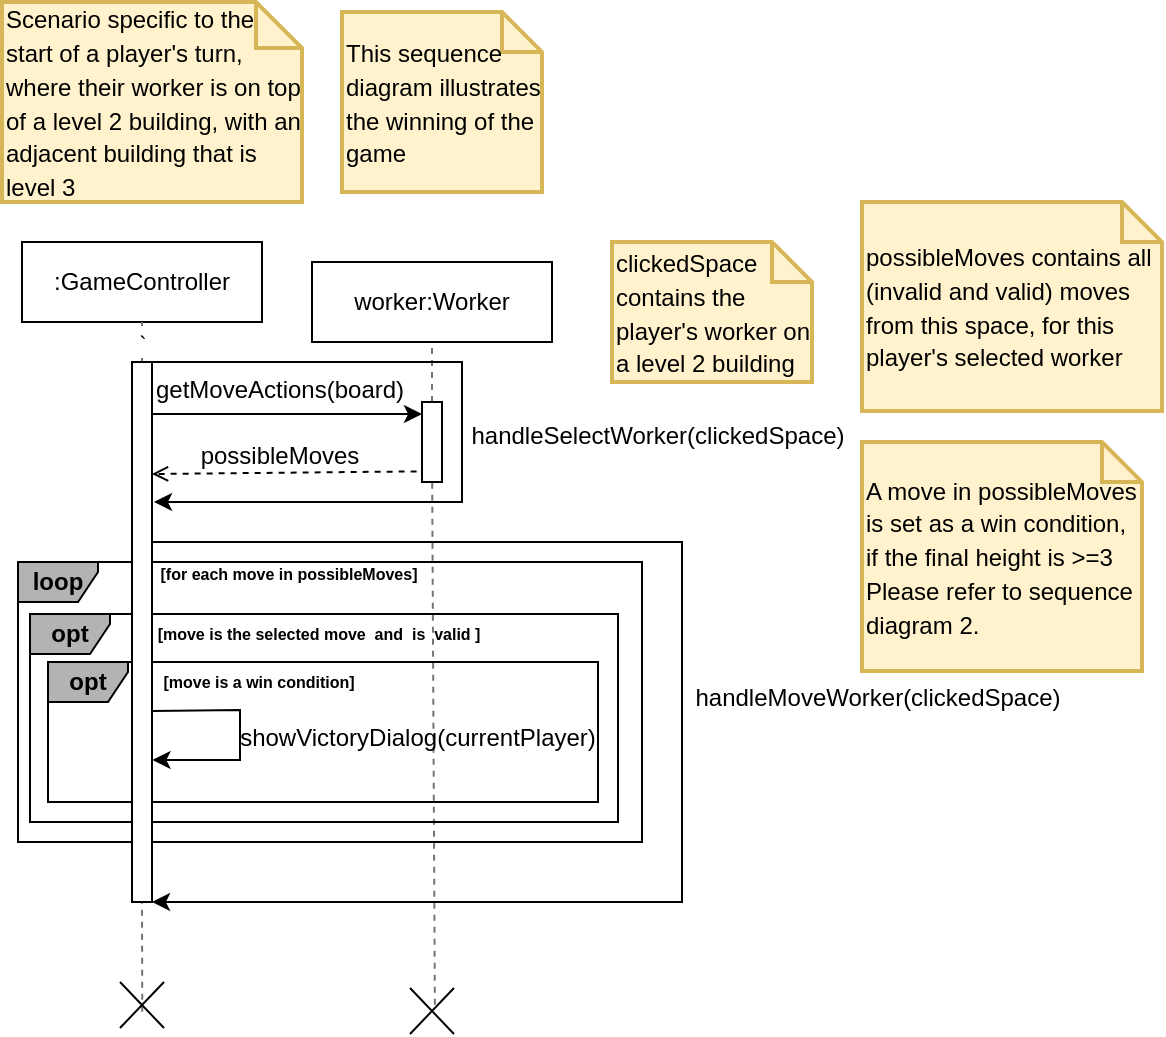 <mxfile version="26.2.14">
  <diagram id="pK2pRlAEL5c_GspzuX14" name="Page-1">
    <mxGraphModel dx="1068" dy="548" grid="1" gridSize="10" guides="1" tooltips="1" connect="1" arrows="1" fold="1" page="1" pageScale="1" pageWidth="850" pageHeight="1100" math="0" shadow="0">
      <root>
        <mxCell id="0" />
        <mxCell id="1" parent="0" />
        <mxCell id="67Ovl9v8_DXHvx7QXDaa-1" value=":GameController" style="rounded=0;whiteSpace=wrap;html=1;" vertex="1" parent="1">
          <mxGeometry x="30" y="130" width="120" height="40" as="geometry" />
        </mxCell>
        <mxCell id="67Ovl9v8_DXHvx7QXDaa-2" value="`" style="endArrow=none;dashed=1;html=1;rounded=0;entryX=0.5;entryY=1;entryDx=0;entryDy=0;strokeColor=#747474;" edge="1" parent="1" target="67Ovl9v8_DXHvx7QXDaa-1" source="67Ovl9v8_DXHvx7QXDaa-3">
          <mxGeometry x="-0.099" width="50" height="50" relative="1" as="geometry">
            <mxPoint x="90" y="800" as="sourcePoint" />
            <mxPoint x="90.5" y="274" as="targetPoint" />
            <Array as="points" />
            <mxPoint as="offset" />
          </mxGeometry>
        </mxCell>
        <mxCell id="67Ovl9v8_DXHvx7QXDaa-4" value="&lt;span style=&quot;color: rgb(0, 0, 0); font-size: 12px;&quot;&gt;Scenario specific to the start of a player&#39;s turn, where their worker is on top of a level 2 building, with an adjacent building that is level 3&lt;/span&gt;" style="shape=note;strokeWidth=2;fontSize=14;size=23;whiteSpace=wrap;html=1;fillColor=#fff2cc;strokeColor=#d6b656;fontColor=#666600;align=left;" vertex="1" parent="1">
          <mxGeometry x="20" y="10" width="150" height="100" as="geometry" />
        </mxCell>
        <mxCell id="67Ovl9v8_DXHvx7QXDaa-5" value="" style="group" vertex="1" connectable="0" parent="1">
          <mxGeometry x="270" y="219" width="180" height="20" as="geometry" />
        </mxCell>
        <mxCell id="67Ovl9v8_DXHvx7QXDaa-6" value="handleSelectWorker(clickedSpace)" style="text;html=1;align=center;verticalAlign=middle;whiteSpace=wrap;rounded=0;" vertex="1" parent="67Ovl9v8_DXHvx7QXDaa-5">
          <mxGeometry x="-24" y="3" width="204" height="10" as="geometry" />
        </mxCell>
        <mxCell id="67Ovl9v8_DXHvx7QXDaa-8" value="&lt;span style=&quot;color: rgb(0, 0, 0); font-size: 12px;&quot;&gt;This sequence diagram illustrates the winning of the game&lt;/span&gt;" style="shape=note;strokeWidth=2;fontSize=14;size=20;whiteSpace=wrap;html=1;fillColor=#fff2cc;strokeColor=#d6b656;fontColor=#666600;align=left;" vertex="1" parent="1">
          <mxGeometry x="190" y="15" width="100" height="90" as="geometry" />
        </mxCell>
        <mxCell id="67Ovl9v8_DXHvx7QXDaa-9" value="&lt;span style=&quot;color: rgb(0, 0, 0); font-size: 12px;&quot;&gt;clickedSpace contains the player&#39;s worker on a level 2 building&lt;/span&gt;" style="shape=note;strokeWidth=2;fontSize=14;size=20;whiteSpace=wrap;html=1;fillColor=#fff2cc;strokeColor=#d6b656;fontColor=#666600;align=left;" vertex="1" parent="1">
          <mxGeometry x="325" y="130" width="100" height="70" as="geometry" />
        </mxCell>
        <mxCell id="67Ovl9v8_DXHvx7QXDaa-12" value="worker:Worker" style="rounded=0;whiteSpace=wrap;html=1;" vertex="1" parent="1">
          <mxGeometry x="175" y="140" width="120" height="40" as="geometry" />
        </mxCell>
        <mxCell id="67Ovl9v8_DXHvx7QXDaa-13" value="" style="endArrow=none;dashed=1;html=1;rounded=0;strokeColor=#747474;" edge="1" parent="1" source="67Ovl9v8_DXHvx7QXDaa-14">
          <mxGeometry x="-0.099" width="50" height="50" relative="1" as="geometry">
            <mxPoint x="235" y="520" as="sourcePoint" />
            <mxPoint x="235" y="181" as="targetPoint" />
            <Array as="points" />
            <mxPoint as="offset" />
          </mxGeometry>
        </mxCell>
        <mxCell id="67Ovl9v8_DXHvx7QXDaa-15" value="" style="endArrow=none;dashed=1;html=1;rounded=0;strokeColor=#747474;exitX=0.565;exitY=0.366;exitDx=0;exitDy=0;exitPerimeter=0;" edge="1" parent="1" source="67Ovl9v8_DXHvx7QXDaa-94" target="67Ovl9v8_DXHvx7QXDaa-14">
          <mxGeometry x="-0.099" width="50" height="50" relative="1" as="geometry">
            <mxPoint x="235" y="520" as="sourcePoint" />
            <mxPoint x="230" y="181" as="targetPoint" />
            <Array as="points" />
            <mxPoint as="offset" />
          </mxGeometry>
        </mxCell>
        <mxCell id="67Ovl9v8_DXHvx7QXDaa-53" value="getMoveActions(board)" style="text;whiteSpace=wrap;html=1;align=center;" vertex="1" parent="1">
          <mxGeometry x="104" y="190" width="110" height="40" as="geometry" />
        </mxCell>
        <mxCell id="67Ovl9v8_DXHvx7QXDaa-54" style="edgeStyle=orthogonalEdgeStyle;rounded=0;orthogonalLoop=1;jettySize=auto;html=1;" edge="1" parent="1">
          <mxGeometry relative="1" as="geometry">
            <mxPoint x="101.03" y="216" as="sourcePoint" />
            <mxPoint x="230" y="216" as="targetPoint" />
            <Array as="points">
              <mxPoint x="95.03" y="216" />
            </Array>
          </mxGeometry>
        </mxCell>
        <mxCell id="67Ovl9v8_DXHvx7QXDaa-55" value="" style="endArrow=classic;html=1;rounded=0;" edge="1" parent="1">
          <mxGeometry width="50" height="50" relative="1" as="geometry">
            <mxPoint x="95" y="190" as="sourcePoint" />
            <mxPoint x="96" y="260" as="targetPoint" />
            <Array as="points">
              <mxPoint x="250" y="190" />
              <mxPoint x="250" y="260" />
            </Array>
          </mxGeometry>
        </mxCell>
        <mxCell id="67Ovl9v8_DXHvx7QXDaa-57" value="" style="edgeStyle=none;orthogonalLoop=1;jettySize=auto;html=1;rounded=0;entryX=0.966;entryY=0.067;entryDx=0;entryDy=0;entryPerimeter=0;dashed=1;endArrow=open;endFill=0;exitX=-0.269;exitY=0.215;exitDx=0;exitDy=0;exitPerimeter=0;" edge="1" parent="1">
          <mxGeometry width="100" relative="1" as="geometry">
            <mxPoint x="227.31" y="244.7" as="sourcePoint" />
            <mxPoint x="95.0" y="246.0" as="targetPoint" />
            <Array as="points" />
          </mxGeometry>
        </mxCell>
        <mxCell id="67Ovl9v8_DXHvx7QXDaa-58" value="possibleMoves" style="text;whiteSpace=wrap;html=1;align=center;" vertex="1" parent="1">
          <mxGeometry x="104" y="223" width="110" height="40" as="geometry" />
        </mxCell>
        <mxCell id="67Ovl9v8_DXHvx7QXDaa-60" value="" style="group" vertex="1" connectable="0" parent="1">
          <mxGeometry x="380" y="350" width="180" height="20" as="geometry" />
        </mxCell>
        <mxCell id="67Ovl9v8_DXHvx7QXDaa-61" value="handleMoveWorker(clickedSpace)" style="text;html=1;align=center;verticalAlign=middle;whiteSpace=wrap;rounded=0;" vertex="1" parent="67Ovl9v8_DXHvx7QXDaa-60">
          <mxGeometry x="-24" y="3" width="204" height="10" as="geometry" />
        </mxCell>
        <mxCell id="67Ovl9v8_DXHvx7QXDaa-62" value="" style="endArrow=classic;html=1;rounded=0;entryX=1;entryY=1;entryDx=0;entryDy=0;" edge="1" parent="1" target="67Ovl9v8_DXHvx7QXDaa-3">
          <mxGeometry width="50" height="50" relative="1" as="geometry">
            <mxPoint x="95" y="280" as="sourcePoint" />
            <mxPoint x="96" y="700" as="targetPoint" />
            <Array as="points">
              <mxPoint x="360" y="280" />
              <mxPoint x="360" y="460" />
              <mxPoint x="230" y="460" />
            </Array>
          </mxGeometry>
        </mxCell>
        <mxCell id="67Ovl9v8_DXHvx7QXDaa-63" value="&lt;b&gt;loop&lt;/b&gt;" style="shape=umlFrame;whiteSpace=wrap;html=1;pointerEvents=0;recursiveResize=0;container=1;collapsible=0;width=40;height=20;fillColor=#B3B3B3;" vertex="1" parent="1">
          <mxGeometry x="28" y="290" width="312" height="140" as="geometry" />
        </mxCell>
        <mxCell id="67Ovl9v8_DXHvx7QXDaa-65" value="&lt;b&gt;opt&lt;/b&gt;" style="shape=umlFrame;whiteSpace=wrap;html=1;pointerEvents=0;recursiveResize=0;container=0;collapsible=0;width=40;height=20;fillColor=#B3B3B3;" vertex="1" parent="67Ovl9v8_DXHvx7QXDaa-63">
          <mxGeometry x="6" y="26" width="294" height="104" as="geometry" />
        </mxCell>
        <mxCell id="67Ovl9v8_DXHvx7QXDaa-66" value="&lt;span style=&quot;font-size: 8px;&quot;&gt;&lt;b&gt;[move is the selected move&amp;nbsp; and&amp;nbsp; is&amp;nbsp; valid ]&lt;/b&gt;&lt;/span&gt;" style="text;html=1;align=center;verticalAlign=middle;resizable=0;points=[];autosize=1;strokeColor=none;fillColor=none;" vertex="1" parent="67Ovl9v8_DXHvx7QXDaa-63">
          <mxGeometry x="60" y="20" width="180" height="30" as="geometry" />
        </mxCell>
        <mxCell id="67Ovl9v8_DXHvx7QXDaa-70" value="&lt;b&gt;opt&lt;/b&gt;" style="shape=umlFrame;whiteSpace=wrap;html=1;pointerEvents=0;recursiveResize=0;container=0;collapsible=0;width=40;height=20;fillColor=#B3B3B3;" vertex="1" parent="67Ovl9v8_DXHvx7QXDaa-63">
          <mxGeometry x="15" y="50" width="275" height="70" as="geometry" />
        </mxCell>
        <mxCell id="67Ovl9v8_DXHvx7QXDaa-64" value="&lt;font style=&quot;font-size: 8px;&quot;&gt;&lt;b&gt;[for each move in possibleMoves]&lt;/b&gt;&lt;/font&gt;" style="text;html=1;align=center;verticalAlign=middle;resizable=0;points=[];autosize=1;strokeColor=none;fillColor=none;" vertex="1" parent="67Ovl9v8_DXHvx7QXDaa-63">
          <mxGeometry x="60" y="-10" width="150" height="30" as="geometry" />
        </mxCell>
        <mxCell id="67Ovl9v8_DXHvx7QXDaa-87" value="&lt;span style=&quot;font-size: 8px;&quot;&gt;&lt;b&gt;[move is a win condition]&lt;/b&gt;&lt;/span&gt;" style="text;html=1;align=center;verticalAlign=middle;resizable=0;points=[];autosize=1;strokeColor=none;fillColor=none;" vertex="1" parent="67Ovl9v8_DXHvx7QXDaa-63">
          <mxGeometry x="60" y="44" width="120" height="30" as="geometry" />
        </mxCell>
        <mxCell id="67Ovl9v8_DXHvx7QXDaa-88" value="" style="group" vertex="1" connectable="0" parent="67Ovl9v8_DXHvx7QXDaa-63">
          <mxGeometry x="122" y="80" width="180" height="20" as="geometry" />
        </mxCell>
        <mxCell id="67Ovl9v8_DXHvx7QXDaa-89" value="showVictoryDialog(currentPlayer)" style="text;html=1;align=center;verticalAlign=middle;whiteSpace=wrap;rounded=0;" vertex="1" parent="67Ovl9v8_DXHvx7QXDaa-88">
          <mxGeometry x="-24" y="3" width="204" height="10" as="geometry" />
        </mxCell>
        <mxCell id="67Ovl9v8_DXHvx7QXDaa-90" value="" style="endArrow=classic;html=1;rounded=0;edgeStyle=orthogonalEdgeStyle;exitX=0.976;exitY=0.372;exitDx=0;exitDy=0;exitPerimeter=0;" edge="1" parent="67Ovl9v8_DXHvx7QXDaa-63">
          <mxGeometry width="50" height="50" relative="1" as="geometry">
            <mxPoint x="66.0" y="74.52" as="sourcePoint" />
            <mxPoint x="67.24" y="99" as="targetPoint" />
            <Array as="points">
              <mxPoint x="67" y="75" />
              <mxPoint x="111" y="74" />
              <mxPoint x="111" y="99" />
            </Array>
          </mxGeometry>
        </mxCell>
        <mxCell id="67Ovl9v8_DXHvx7QXDaa-14" value="" style="rounded=0;whiteSpace=wrap;html=1;" vertex="1" parent="1">
          <mxGeometry x="230" y="210" width="10" height="40" as="geometry" />
        </mxCell>
        <mxCell id="67Ovl9v8_DXHvx7QXDaa-92" value="" style="endArrow=none;dashed=1;html=1;rounded=0;entryX=0.5;entryY=1;entryDx=0;entryDy=0;strokeColor=#747474;exitX=0.506;exitY=0.646;exitDx=0;exitDy=0;exitPerimeter=0;" edge="1" parent="1" source="67Ovl9v8_DXHvx7QXDaa-93" target="67Ovl9v8_DXHvx7QXDaa-3">
          <mxGeometry x="-0.099" width="50" height="50" relative="1" as="geometry">
            <mxPoint x="90" y="800" as="sourcePoint" />
            <mxPoint x="90" y="170" as="targetPoint" />
            <Array as="points" />
            <mxPoint as="offset" />
          </mxGeometry>
        </mxCell>
        <mxCell id="67Ovl9v8_DXHvx7QXDaa-3" value="" style="rounded=0;whiteSpace=wrap;html=1;" vertex="1" parent="1">
          <mxGeometry x="85" y="190" width="10" height="270" as="geometry" />
        </mxCell>
        <mxCell id="67Ovl9v8_DXHvx7QXDaa-93" value="" style="shape=umlDestroy;whiteSpace=wrap;html=1;strokeWidth=1;targetShapes=umlLifeline;" vertex="1" parent="1">
          <mxGeometry x="79" y="500" width="22" height="23" as="geometry" />
        </mxCell>
        <mxCell id="67Ovl9v8_DXHvx7QXDaa-94" value="" style="shape=umlDestroy;whiteSpace=wrap;html=1;strokeWidth=1;targetShapes=umlLifeline;" vertex="1" parent="1">
          <mxGeometry x="224" y="503" width="22" height="23" as="geometry" />
        </mxCell>
        <mxCell id="67Ovl9v8_DXHvx7QXDaa-98" value="&lt;span style=&quot;color: rgb(0, 0, 0); font-size: 12px;&quot;&gt;possibleMoves contains all (invalid and valid) moves from this space, for this player&#39;s selected worker&lt;/span&gt;" style="shape=note;strokeWidth=2;fontSize=14;size=20;whiteSpace=wrap;html=1;fillColor=#fff2cc;strokeColor=#d6b656;fontColor=#666600;align=left;" vertex="1" parent="1">
          <mxGeometry x="450" y="110" width="150" height="104.5" as="geometry" />
        </mxCell>
        <mxCell id="67Ovl9v8_DXHvx7QXDaa-99" value="&lt;font color=&quot;#000000&quot;&gt;&lt;span style=&quot;font-size: 12px;&quot;&gt;A move in possibleMoves is set as a win condition, if the final height is &amp;gt;=3&amp;nbsp;&lt;/span&gt;&lt;/font&gt;&lt;div&gt;&lt;font color=&quot;#000000&quot;&gt;&lt;span style=&quot;font-size: 12px;&quot;&gt;Please refer to sequence diagram 2.&lt;/span&gt;&lt;/font&gt;&lt;/div&gt;" style="shape=note;strokeWidth=2;fontSize=14;size=20;whiteSpace=wrap;html=1;fillColor=#fff2cc;strokeColor=#d6b656;fontColor=#666600;align=left;" vertex="1" parent="1">
          <mxGeometry x="450" y="230" width="140" height="114.5" as="geometry" />
        </mxCell>
      </root>
    </mxGraphModel>
  </diagram>
</mxfile>
